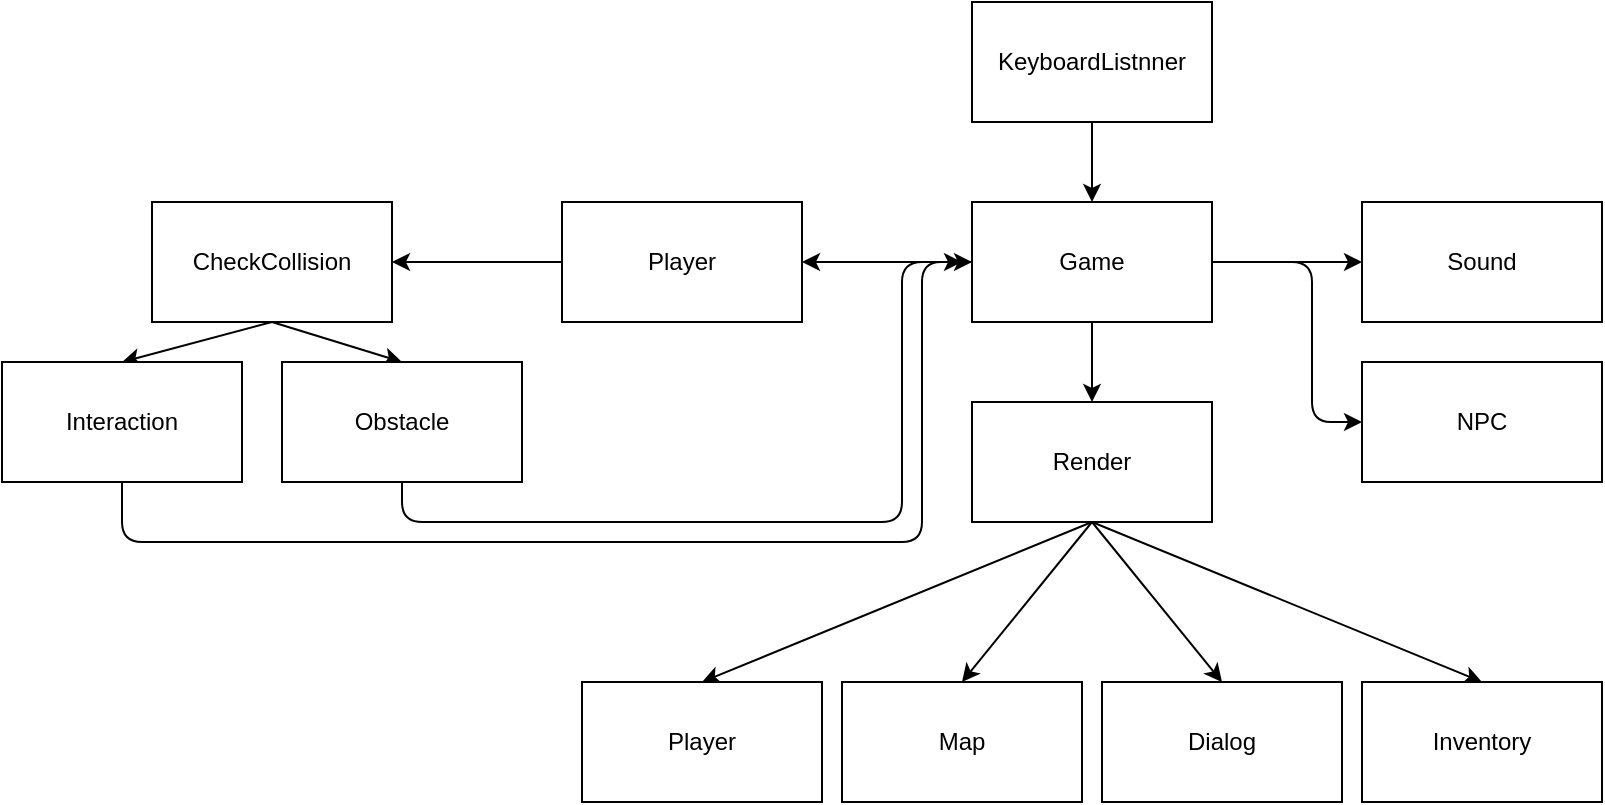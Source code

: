 <mxfile>
    <diagram id="8LR64weYPUb_CqyrwxZa" name="geral">
        <mxGraphModel dx="1020" dy="563" grid="1" gridSize="10" guides="1" tooltips="1" connect="1" arrows="1" fold="1" page="1" pageScale="1" pageWidth="850" pageHeight="1100" math="0" shadow="0">
            <root>
                <mxCell id="0"/>
                <mxCell id="1" parent="0"/>
                <mxCell id="2" style="edgeStyle=none;html=1;entryX=0.5;entryY=0;entryDx=0;entryDy=0;" parent="1" source="3" target="7" edge="1">
                    <mxGeometry relative="1" as="geometry">
                        <Array as="points"/>
                    </mxGeometry>
                </mxCell>
                <mxCell id="3" value="KeyboardListnner" style="whiteSpace=wrap;html=1;" parent="1" vertex="1">
                    <mxGeometry x="510" y="60" width="120" height="60" as="geometry"/>
                </mxCell>
                <mxCell id="4" style="edgeStyle=none;html=1;entryX=0.5;entryY=0;entryDx=0;entryDy=0;" parent="1" source="7" target="12" edge="1">
                    <mxGeometry relative="1" as="geometry">
                        <mxPoint x="680" y="180" as="targetPoint"/>
                        <Array as="points">
                            <mxPoint x="570" y="240"/>
                        </Array>
                    </mxGeometry>
                </mxCell>
                <mxCell id="6" style="edgeStyle=none;html=1;entryX=0;entryY=0.5;entryDx=0;entryDy=0;exitX=1;exitY=0.5;exitDx=0;exitDy=0;" parent="1" source="7" target="17" edge="1">
                    <mxGeometry relative="1" as="geometry"/>
                </mxCell>
                <mxCell id="lIg6WMgvQdVMp1hdeZGJ-56" style="edgeStyle=none;html=1;entryX=1;entryY=0.5;entryDx=0;entryDy=0;" parent="1" source="7" target="lIg6WMgvQdVMp1hdeZGJ-55" edge="1">
                    <mxGeometry relative="1" as="geometry"/>
                </mxCell>
                <mxCell id="lIg6WMgvQdVMp1hdeZGJ-97" style="edgeStyle=none;html=1;entryX=0;entryY=0.5;entryDx=0;entryDy=0;exitX=1;exitY=0.5;exitDx=0;exitDy=0;" parent="1" source="7" target="lIg6WMgvQdVMp1hdeZGJ-96" edge="1">
                    <mxGeometry relative="1" as="geometry">
                        <Array as="points">
                            <mxPoint x="680" y="190"/>
                            <mxPoint x="680" y="270"/>
                        </Array>
                    </mxGeometry>
                </mxCell>
                <mxCell id="7" value="Game" style="whiteSpace=wrap;html=1;" parent="1" vertex="1">
                    <mxGeometry x="510" y="160" width="120" height="60" as="geometry"/>
                </mxCell>
                <mxCell id="8" style="edgeStyle=none;html=1;entryX=0.5;entryY=0;entryDx=0;entryDy=0;exitX=0.5;exitY=1;exitDx=0;exitDy=0;" parent="1" source="12" target="18" edge="1">
                    <mxGeometry relative="1" as="geometry"/>
                </mxCell>
                <mxCell id="9" style="edgeStyle=none;html=1;entryX=0.5;entryY=0;entryDx=0;entryDy=0;exitX=0.5;exitY=1;exitDx=0;exitDy=0;" parent="1" source="12" target="19" edge="1">
                    <mxGeometry relative="1" as="geometry"/>
                </mxCell>
                <mxCell id="10" style="edgeStyle=none;html=1;entryX=0.5;entryY=0;entryDx=0;entryDy=0;exitX=0.5;exitY=1;exitDx=0;exitDy=0;" parent="1" source="12" target="20" edge="1">
                    <mxGeometry relative="1" as="geometry"/>
                </mxCell>
                <mxCell id="11" style="edgeStyle=none;html=1;entryX=0.5;entryY=0;entryDx=0;entryDy=0;exitX=0.5;exitY=1;exitDx=0;exitDy=0;" parent="1" source="12" target="21" edge="1">
                    <mxGeometry relative="1" as="geometry">
                        <mxPoint x="575" y="340" as="targetPoint"/>
                    </mxGeometry>
                </mxCell>
                <mxCell id="12" value="Render" style="whiteSpace=wrap;html=1;" parent="1" vertex="1">
                    <mxGeometry x="510" y="260" width="120" height="60" as="geometry"/>
                </mxCell>
                <mxCell id="13" style="edgeStyle=none;html=1;exitX=0.5;exitY=1;exitDx=0;exitDy=0;entryX=0.5;entryY=0;entryDx=0;entryDy=0;" parent="1" source="15" target="16" edge="1">
                    <mxGeometry relative="1" as="geometry"/>
                </mxCell>
                <mxCell id="14" style="edgeStyle=none;html=1;exitX=0.5;exitY=1;exitDx=0;exitDy=0;entryX=0.5;entryY=0;entryDx=0;entryDy=0;" parent="1" source="15" target="22" edge="1">
                    <mxGeometry relative="1" as="geometry"/>
                </mxCell>
                <mxCell id="15" value="CheckCollision" style="whiteSpace=wrap;html=1;" parent="1" vertex="1">
                    <mxGeometry x="100" y="160" width="120" height="60" as="geometry"/>
                </mxCell>
                <mxCell id="lIg6WMgvQdVMp1hdeZGJ-58" style="edgeStyle=none;html=1;entryX=0;entryY=0.5;entryDx=0;entryDy=0;exitX=0.5;exitY=1;exitDx=0;exitDy=0;" parent="1" source="16" target="7" edge="1">
                    <mxGeometry relative="1" as="geometry">
                        <Array as="points">
                            <mxPoint x="85" y="330"/>
                            <mxPoint x="485" y="330"/>
                            <mxPoint x="485" y="190"/>
                        </Array>
                    </mxGeometry>
                </mxCell>
                <mxCell id="16" value="Interaction" style="whiteSpace=wrap;html=1;" parent="1" vertex="1">
                    <mxGeometry x="25" y="240" width="120" height="60" as="geometry"/>
                </mxCell>
                <mxCell id="17" value="Sound" style="whiteSpace=wrap;html=1;" parent="1" vertex="1">
                    <mxGeometry x="705" y="160" width="120" height="60" as="geometry"/>
                </mxCell>
                <mxCell id="18" value="Player" style="whiteSpace=wrap;html=1;" parent="1" vertex="1">
                    <mxGeometry x="315" y="400" width="120" height="60" as="geometry"/>
                </mxCell>
                <mxCell id="19" value="Dialog" style="whiteSpace=wrap;html=1;" parent="1" vertex="1">
                    <mxGeometry x="575" y="400" width="120" height="60" as="geometry"/>
                </mxCell>
                <mxCell id="20" value="Map" style="whiteSpace=wrap;html=1;" parent="1" vertex="1">
                    <mxGeometry x="445" y="400" width="120" height="60" as="geometry"/>
                </mxCell>
                <mxCell id="21" value="Inventory" style="whiteSpace=wrap;html=1;" parent="1" vertex="1">
                    <mxGeometry x="705" y="400" width="120" height="60" as="geometry"/>
                </mxCell>
                <mxCell id="lIg6WMgvQdVMp1hdeZGJ-59" style="edgeStyle=none;html=1;" parent="1" source="22" edge="1">
                    <mxGeometry relative="1" as="geometry">
                        <mxPoint x="505" y="190" as="targetPoint"/>
                        <Array as="points">
                            <mxPoint x="225" y="320"/>
                            <mxPoint x="475" y="320"/>
                            <mxPoint x="475" y="190"/>
                        </Array>
                    </mxGeometry>
                </mxCell>
                <mxCell id="22" value="Obstacle" style="whiteSpace=wrap;html=1;" parent="1" vertex="1">
                    <mxGeometry x="165" y="240" width="120" height="60" as="geometry"/>
                </mxCell>
                <mxCell id="lIg6WMgvQdVMp1hdeZGJ-57" style="edgeStyle=none;html=1;entryX=1;entryY=0.5;entryDx=0;entryDy=0;" parent="1" source="lIg6WMgvQdVMp1hdeZGJ-55" target="15" edge="1">
                    <mxGeometry relative="1" as="geometry"/>
                </mxCell>
                <mxCell id="lIg6WMgvQdVMp1hdeZGJ-55" value="Player" style="whiteSpace=wrap;html=1;" parent="1" vertex="1">
                    <mxGeometry x="305" y="160" width="120" height="60" as="geometry"/>
                </mxCell>
                <mxCell id="lIg6WMgvQdVMp1hdeZGJ-96" value="NPC" style="whiteSpace=wrap;html=1;" parent="1" vertex="1">
                    <mxGeometry x="705" y="240" width="120" height="60" as="geometry"/>
                </mxCell>
            </root>
        </mxGraphModel>
    </diagram>
    <diagram id="0OkF7zyyvWQIv_wF1lvs" name="Description">
        <mxGraphModel dx="1700" dy="938" grid="1" gridSize="10" guides="1" tooltips="1" connect="1" arrows="1" fold="1" page="1" pageScale="1" pageWidth="850" pageHeight="1100" math="0" shadow="0">
            <root>
                <mxCell id="0"/>
                <mxCell id="1" parent="0"/>
                <mxCell id="gucfgo-sMUrkgnukIVOp-1" style="edgeStyle=none;html=1;" parent="1" source="gucfgo-sMUrkgnukIVOp-2" target="gucfgo-sMUrkgnukIVOp-5" edge="1">
                    <mxGeometry relative="1" as="geometry"/>
                </mxCell>
                <mxCell id="gucfgo-sMUrkgnukIVOp-2" value="InputService" style="swimlane;startSize=20;horizontal=1;containerType=tree;" parent="1" vertex="1">
                    <mxGeometry x="420" y="80" width="220" height="80" as="geometry"/>
                </mxCell>
                <mxCell id="gucfgo-sMUrkgnukIVOp-3" value="&lt;ul&gt;&lt;li&gt;Keyboard&lt;/li&gt;&lt;/ul&gt;" style="text;strokeColor=none;fillColor=none;html=1;whiteSpace=wrap;verticalAlign=middle;overflow=hidden;" parent="gucfgo-sMUrkgnukIVOp-2" vertex="1">
                    <mxGeometry x="1.25" y="20" width="210" height="60" as="geometry"/>
                </mxCell>
                <mxCell id="gucfgo-sMUrkgnukIVOp-4" style="edgeStyle=none;html=1;entryX=0.5;entryY=0;entryDx=0;entryDy=0;" parent="1" source="gucfgo-sMUrkgnukIVOp-5" target="gucfgo-sMUrkgnukIVOp-9" edge="1">
                    <mxGeometry relative="1" as="geometry"/>
                </mxCell>
                <mxCell id="gucfgo-sMUrkgnukIVOp-5" value="GameState" style="swimlane;startSize=20;horizontal=1;containerType=tree;" parent="1" vertex="1">
                    <mxGeometry x="421.25" y="200" width="220" height="130" as="geometry"/>
                </mxCell>
                <mxCell id="gucfgo-sMUrkgnukIVOp-6" value="&lt;ul&gt;&lt;li&gt;Menu&lt;/li&gt;&lt;li&gt;Game&lt;/li&gt;&lt;ul&gt;&lt;li&gt;play&lt;/li&gt;&lt;li&gt;pause&lt;/li&gt;&lt;/ul&gt;&lt;/ul&gt;" style="text;strokeColor=none;fillColor=none;html=1;whiteSpace=wrap;verticalAlign=middle;overflow=hidden;" parent="gucfgo-sMUrkgnukIVOp-5" vertex="1">
                    <mxGeometry x="1.25" y="20" width="218.75" height="110" as="geometry"/>
                </mxCell>
                <mxCell id="gucfgo-sMUrkgnukIVOp-7" value="Menu" style="swimlane;startSize=20;horizontal=1;containerType=tree;" parent="1" vertex="1">
                    <mxGeometry x="100" y="235" width="218.5" height="80" as="geometry"/>
                </mxCell>
                <mxCell id="gucfgo-sMUrkgnukIVOp-8" value="&lt;ul&gt;&lt;li&gt;configs&lt;/li&gt;&lt;li&gt;TODO: completar&lt;/li&gt;&lt;/ul&gt;" style="text;strokeColor=none;fillColor=none;html=1;whiteSpace=wrap;verticalAlign=middle;overflow=hidden;" parent="gucfgo-sMUrkgnukIVOp-7" vertex="1">
                    <mxGeometry x="1.25" y="20" width="210" height="60" as="geometry"/>
                </mxCell>
                <mxCell id="gucfgo-sMUrkgnukIVOp-9" value="Game" style="swimlane;startSize=20;horizontal=1;containerType=tree;" parent="1" vertex="1">
                    <mxGeometry x="421.25" y="400" width="220" height="250" as="geometry"/>
                </mxCell>
                <mxCell id="gucfgo-sMUrkgnukIVOp-10" value="&lt;ul&gt;&lt;li&gt;newGame&lt;/li&gt;&lt;li&gt;Maps&lt;/li&gt;&lt;li&gt;camera&lt;/li&gt;&lt;li&gt;&lt;br&gt;&lt;/li&gt;&lt;/ul&gt;" style="text;strokeColor=none;fillColor=none;html=1;whiteSpace=wrap;verticalAlign=middle;overflow=hidden;" parent="gucfgo-sMUrkgnukIVOp-9" vertex="1">
                    <mxGeometry x="1.25" y="20" width="218.75" height="230" as="geometry"/>
                </mxCell>
                <mxCell id="gucfgo-sMUrkgnukIVOp-11" value="Sound" style="whiteSpace=wrap;html=1;" parent="1" vertex="1">
                    <mxGeometry x="190" y="415" width="120" height="60" as="geometry"/>
                </mxCell>
                <mxCell id="gucfgo-sMUrkgnukIVOp-12" style="edgeStyle=none;html=1;entryX=0.5;entryY=0;entryDx=0;entryDy=0;exitX=0.5;exitY=1;exitDx=0;exitDy=0;" parent="1" source="gucfgo-sMUrkgnukIVOp-19" target="gucfgo-sMUrkgnukIVOp-21" edge="1">
                    <mxGeometry relative="1" as="geometry"/>
                </mxCell>
                <mxCell id="gucfgo-sMUrkgnukIVOp-13" style="edgeStyle=none;html=1;entryX=0.5;entryY=0;entryDx=0;entryDy=0;exitX=0.5;exitY=1;exitDx=0;exitDy=0;" parent="1" source="gucfgo-sMUrkgnukIVOp-19" target="gucfgo-sMUrkgnukIVOp-24" edge="1">
                    <mxGeometry relative="1" as="geometry"/>
                </mxCell>
                <mxCell id="gucfgo-sMUrkgnukIVOp-14" style="edgeStyle=none;html=1;entryX=0.5;entryY=0;entryDx=0;entryDy=0;exitX=0.5;exitY=1;exitDx=0;exitDy=0;" parent="1" source="gucfgo-sMUrkgnukIVOp-19" target="gucfgo-sMUrkgnukIVOp-22" edge="1">
                    <mxGeometry relative="1" as="geometry"/>
                </mxCell>
                <mxCell id="gucfgo-sMUrkgnukIVOp-15" style="edgeStyle=none;html=1;entryX=0.5;entryY=0;entryDx=0;entryDy=0;exitX=0.5;exitY=1;exitDx=0;exitDy=0;" parent="1" source="gucfgo-sMUrkgnukIVOp-19" target="gucfgo-sMUrkgnukIVOp-25" edge="1">
                    <mxGeometry relative="1" as="geometry"/>
                </mxCell>
                <mxCell id="gucfgo-sMUrkgnukIVOp-16" style="edgeStyle=none;html=1;entryX=0.5;entryY=0;entryDx=0;entryDy=0;exitX=0.5;exitY=1;exitDx=0;exitDy=0;" parent="1" source="gucfgo-sMUrkgnukIVOp-19" target="gucfgo-sMUrkgnukIVOp-42" edge="1">
                    <mxGeometry relative="1" as="geometry"/>
                </mxCell>
                <mxCell id="gucfgo-sMUrkgnukIVOp-17" style="edgeStyle=none;html=1;entryX=0.5;entryY=0;entryDx=0;entryDy=0;exitX=0.5;exitY=1;exitDx=0;exitDy=0;" parent="1" source="gucfgo-sMUrkgnukIVOp-19" target="gucfgo-sMUrkgnukIVOp-41" edge="1">
                    <mxGeometry relative="1" as="geometry"/>
                </mxCell>
                <mxCell id="gucfgo-sMUrkgnukIVOp-18" style="edgeStyle=none;html=1;entryX=0.5;entryY=0;entryDx=0;entryDy=0;exitX=0.5;exitY=1;exitDx=0;exitDy=0;" parent="1" source="gucfgo-sMUrkgnukIVOp-19" target="gucfgo-sMUrkgnukIVOp-43" edge="1">
                    <mxGeometry relative="1" as="geometry"/>
                </mxCell>
                <mxCell id="gucfgo-sMUrkgnukIVOp-19" value="Render" style="whiteSpace=wrap;html=1;" parent="1" vertex="1">
                    <mxGeometry x="400" y="1170" width="120" height="60" as="geometry"/>
                </mxCell>
                <mxCell id="gucfgo-sMUrkgnukIVOp-20" style="edgeStyle=none;html=1;entryX=0.5;entryY=0;entryDx=0;entryDy=0;exitX=0.5;exitY=1;exitDx=0;exitDy=0;" parent="1" source="gucfgo-sMUrkgnukIVOp-8" target="gucfgo-sMUrkgnukIVOp-19" edge="1">
                    <mxGeometry relative="1" as="geometry">
                        <Array as="points">
                            <mxPoint x="206" y="340"/>
                            <mxPoint x="60" y="340"/>
                            <mxPoint x="60" y="1120"/>
                            <mxPoint x="460" y="1120"/>
                        </Array>
                    </mxGeometry>
                </mxCell>
                <mxCell id="gucfgo-sMUrkgnukIVOp-21" value="Player" style="whiteSpace=wrap;html=1;" parent="1" vertex="1">
                    <mxGeometry x="10" y="1320" width="120" height="60" as="geometry"/>
                </mxCell>
                <mxCell id="gucfgo-sMUrkgnukIVOp-22" value="Dialog" style="whiteSpace=wrap;html=1;" parent="1" vertex="1">
                    <mxGeometry x="270" y="1320" width="120" height="60" as="geometry"/>
                </mxCell>
                <mxCell id="gucfgo-sMUrkgnukIVOp-23" style="edgeStyle=none;html=1;entryX=0.5;entryY=0;entryDx=0;entryDy=0;exitX=0.5;exitY=1;exitDx=0;exitDy=0;" parent="1" source="gucfgo-sMUrkgnukIVOp-24" target="gucfgo-sMUrkgnukIVOp-44" edge="1">
                    <mxGeometry relative="1" as="geometry">
                        <Array as="points">
                            <mxPoint x="200" y="1440"/>
                            <mxPoint x="460" y="1440"/>
                        </Array>
                    </mxGeometry>
                </mxCell>
                <mxCell id="gucfgo-sMUrkgnukIVOp-24" value="Map" style="whiteSpace=wrap;html=1;" parent="1" vertex="1">
                    <mxGeometry x="140" y="1320" width="120" height="60" as="geometry"/>
                </mxCell>
                <mxCell id="gucfgo-sMUrkgnukIVOp-25" value="Inventory" style="whiteSpace=wrap;html=1;" parent="1" vertex="1">
                    <mxGeometry x="400" y="1320" width="120" height="60" as="geometry"/>
                </mxCell>
                <mxCell id="gucfgo-sMUrkgnukIVOp-26" style="edgeStyle=none;html=1;entryX=1;entryY=0.5;entryDx=0;entryDy=0;" parent="1" source="gucfgo-sMUrkgnukIVOp-6" target="gucfgo-sMUrkgnukIVOp-7" edge="1">
                    <mxGeometry relative="1" as="geometry"/>
                </mxCell>
                <mxCell id="gucfgo-sMUrkgnukIVOp-27" value="Player" style="swimlane;startSize=20;horizontal=1;containerType=tree;" parent="1" vertex="1">
                    <mxGeometry x="630" y="710" width="220" height="240" as="geometry"/>
                </mxCell>
                <mxCell id="gucfgo-sMUrkgnukIVOp-28" value="&lt;ul&gt;&lt;li&gt;Interaction&lt;/li&gt;&lt;li&gt;handle_movement&lt;/li&gt;&lt;li&gt;get_skills&lt;/li&gt;&lt;li&gt;get_skills_decription&lt;/li&gt;&lt;li&gt;set_skills&lt;/li&gt;&lt;li&gt;roll_skill_scheck&lt;/li&gt;&lt;li&gt;reduce_attribute&lt;/li&gt;&lt;li&gt;raise_experience&lt;/li&gt;&lt;li&gt;draw&lt;/li&gt;&lt;/ul&gt;" style="text;strokeColor=none;fillColor=none;html=1;whiteSpace=wrap;verticalAlign=middle;overflow=hidden;" parent="gucfgo-sMUrkgnukIVOp-27" vertex="1">
                    <mxGeometry x="1.25" y="20" width="218.75" height="220" as="geometry"/>
                </mxCell>
                <mxCell id="gucfgo-sMUrkgnukIVOp-29" value="CheckColiision" style="swimlane;startSize=20;horizontal=1;containerType=tree;" parent="1" vertex="1">
                    <mxGeometry x="160" y="820" width="220" height="90" as="geometry"/>
                </mxCell>
                <mxCell id="gucfgo-sMUrkgnukIVOp-30" value="&lt;ul&gt;&lt;li&gt;Interaction&lt;/li&gt;&lt;li&gt;Obstacle&lt;/li&gt;&lt;/ul&gt;" style="text;strokeColor=none;fillColor=none;html=1;whiteSpace=wrap;verticalAlign=middle;overflow=hidden;" parent="gucfgo-sMUrkgnukIVOp-29" vertex="1">
                    <mxGeometry x="1.25" y="20" width="218.75" height="70" as="geometry"/>
                </mxCell>
                <mxCell id="gucfgo-sMUrkgnukIVOp-33" style="edgeStyle=none;html=1;entryX=1;entryY=0.5;entryDx=0;entryDy=0;exitX=0;exitY=0.5;exitDx=0;exitDy=0;" parent="1" source="gucfgo-sMUrkgnukIVOp-10" target="gucfgo-sMUrkgnukIVOp-11" edge="1">
                    <mxGeometry relative="1" as="geometry">
                        <Array as="points">
                            <mxPoint x="340" y="535"/>
                            <mxPoint x="340" y="445"/>
                        </Array>
                    </mxGeometry>
                </mxCell>
                <mxCell id="gucfgo-sMUrkgnukIVOp-34" style="edgeStyle=none;html=1;entryX=0.5;entryY=0;entryDx=0;entryDy=0;exitX=0.5;exitY=1;exitDx=0;exitDy=0;" parent="1" source="gucfgo-sMUrkgnukIVOp-10" target="gucfgo-sMUrkgnukIVOp-19" edge="1">
                    <mxGeometry relative="1" as="geometry">
                        <mxPoint x="540" y="720" as="sourcePoint"/>
                        <Array as="points">
                            <mxPoint x="530" y="1110"/>
                            <mxPoint x="460" y="1110"/>
                        </Array>
                    </mxGeometry>
                </mxCell>
                <mxCell id="gucfgo-sMUrkgnukIVOp-35" style="edgeStyle=none;html=1;exitX=0.5;exitY=1;exitDx=0;exitDy=0;" parent="1" source="QkTSSyqkzoJ9B_Fw1d_s-2" edge="1">
                    <mxGeometry relative="1" as="geometry">
                        <mxPoint x="460" y="1172.133" as="targetPoint"/>
                        <Array as="points">
                            <mxPoint x="220" y="650"/>
                            <mxPoint x="70" y="650"/>
                            <mxPoint x="70" y="1110"/>
                            <mxPoint x="460" y="1110"/>
                        </Array>
                        <mxPoint x="220.625" y="690" as="sourcePoint"/>
                    </mxGeometry>
                </mxCell>
                <mxCell id="gucfgo-sMUrkgnukIVOp-36" style="edgeStyle=none;html=1;exitX=0.5;exitY=1;exitDx=0;exitDy=0;entryX=0.5;entryY=0;entryDx=0;entryDy=0;" parent="1" source="gucfgo-sMUrkgnukIVOp-30" target="gucfgo-sMUrkgnukIVOp-9" edge="1">
                    <mxGeometry relative="1" as="geometry">
                        <mxPoint x="520" y="641.467" as="targetPoint"/>
                        <Array as="points">
                            <mxPoint x="270" y="930"/>
                            <mxPoint x="400" y="930"/>
                            <mxPoint x="400" y="360"/>
                            <mxPoint x="531" y="360"/>
                        </Array>
                    </mxGeometry>
                </mxCell>
                <mxCell id="gucfgo-sMUrkgnukIVOp-37" style="edgeStyle=none;html=1;exitX=0;exitY=0.5;exitDx=0;exitDy=0;entryX=0.5;entryY=0;entryDx=0;entryDy=0;" parent="1" source="gucfgo-sMUrkgnukIVOp-10" target="QkTSSyqkzoJ9B_Fw1d_s-2" edge="1">
                    <mxGeometry relative="1" as="geometry">
                        <mxPoint x="420" y="540" as="sourcePoint"/>
                        <Array as="points">
                            <mxPoint x="380" y="535"/>
                            <mxPoint x="220" y="535"/>
                        </Array>
                        <mxPoint x="220" y="570" as="targetPoint"/>
                    </mxGeometry>
                </mxCell>
                <mxCell id="gucfgo-sMUrkgnukIVOp-38" style="edgeStyle=none;html=1;entryX=0.5;entryY=0;entryDx=0;entryDy=0;exitX=0.5;exitY=1;exitDx=0;exitDy=0;" parent="1" source="gucfgo-sMUrkgnukIVOp-10" target="gucfgo-sMUrkgnukIVOp-27" edge="1">
                    <mxGeometry relative="1" as="geometry">
                        <Array as="points">
                            <mxPoint x="532" y="680"/>
                            <mxPoint x="740" y="680"/>
                        </Array>
                    </mxGeometry>
                </mxCell>
                <mxCell id="gucfgo-sMUrkgnukIVOp-39" style="edgeStyle=none;html=1;entryX=0.5;entryY=0;entryDx=0;entryDy=0;exitX=0.5;exitY=1;exitDx=0;exitDy=0;" parent="1" source="gucfgo-sMUrkgnukIVOp-28" target="gucfgo-sMUrkgnukIVOp-29" edge="1">
                    <mxGeometry relative="1" as="geometry">
                        <Array as="points">
                            <mxPoint x="740" y="970"/>
                            <mxPoint x="610" y="970"/>
                            <mxPoint x="610" y="800"/>
                            <mxPoint x="270" y="800"/>
                        </Array>
                    </mxGeometry>
                </mxCell>
                <mxCell id="gucfgo-sMUrkgnukIVOp-40" style="edgeStyle=none;html=1;entryX=0.5;entryY=0;entryDx=0;entryDy=0;exitX=0.5;exitY=1;exitDx=0;exitDy=0;" parent="1" source="QkTSSyqkzoJ9B_Fw1d_s-2" target="gucfgo-sMUrkgnukIVOp-29" edge="1">
                    <mxGeometry relative="1" as="geometry">
                        <Array as="points">
                            <mxPoint x="240" y="640"/>
                            <mxPoint x="270" y="640"/>
                        </Array>
                        <mxPoint x="220.625" y="690" as="sourcePoint"/>
                    </mxGeometry>
                </mxCell>
                <mxCell id="gucfgo-sMUrkgnukIVOp-41" value="Menu" style="whiteSpace=wrap;html=1;" parent="1" vertex="1">
                    <mxGeometry x="660" y="1320" width="120" height="60" as="geometry"/>
                </mxCell>
                <mxCell id="gucfgo-sMUrkgnukIVOp-42" value="NPC" style="whiteSpace=wrap;html=1;" parent="1" vertex="1">
                    <mxGeometry x="530" y="1320" width="120" height="60" as="geometry"/>
                </mxCell>
                <mxCell id="gucfgo-sMUrkgnukIVOp-43" value="*******" style="whiteSpace=wrap;html=1;" parent="1" vertex="1">
                    <mxGeometry x="790" y="1320" width="120" height="60" as="geometry"/>
                </mxCell>
                <mxCell id="gucfgo-sMUrkgnukIVOp-44" value="AnimationSequence" style="whiteSpace=wrap;html=1;" parent="1" vertex="1">
                    <mxGeometry x="400" y="1480" width="120" height="60" as="geometry"/>
                </mxCell>
                <mxCell id="gucfgo-sMUrkgnukIVOp-45" value="Inventory" style="swimlane;startSize=20;horizontal=1;containerType=tree;" parent="1" vertex="1">
                    <mxGeometry x="900" y="820" width="220" height="130" as="geometry"/>
                </mxCell>
                <mxCell id="gucfgo-sMUrkgnukIVOp-46" value="&lt;ul&gt;&lt;li&gt;addItem&lt;/li&gt;&lt;li&gt;removeItem&lt;/li&gt;&lt;li&gt;has_item&lt;/li&gt;&lt;/ul&gt;" style="text;strokeColor=none;fillColor=none;html=1;whiteSpace=wrap;verticalAlign=middle;overflow=hidden;" parent="gucfgo-sMUrkgnukIVOp-45" vertex="1">
                    <mxGeometry x="1.25" y="20" width="218.75" height="110" as="geometry"/>
                </mxCell>
                <mxCell id="gucfgo-sMUrkgnukIVOp-47" style="edgeStyle=none;html=1;entryX=0.5;entryY=0;entryDx=0;entryDy=0;" parent="1" target="gucfgo-sMUrkgnukIVOp-45" edge="1">
                    <mxGeometry relative="1" as="geometry">
                        <mxPoint x="850" y="795" as="sourcePoint"/>
                        <Array as="points">
                            <mxPoint x="1010" y="795"/>
                        </Array>
                    </mxGeometry>
                </mxCell>
                <mxCell id="gucfgo-sMUrkgnukIVOp-48" style="edgeStyle=none;html=1;entryX=0.5;entryY=1;entryDx=0;entryDy=0;exitX=0.5;exitY=1;exitDx=0;exitDy=0;" parent="1" source="QkTSSyqkzoJ9B_Fw1d_s-2" target="gucfgo-sMUrkgnukIVOp-11" edge="1">
                    <mxGeometry relative="1" as="geometry">
                        <Array as="points">
                            <mxPoint x="200" y="640"/>
                            <mxPoint x="70" y="640"/>
                            <mxPoint x="70" y="500"/>
                            <mxPoint x="250" y="500"/>
                        </Array>
                        <mxPoint x="220.625" y="690" as="sourcePoint"/>
                    </mxGeometry>
                </mxCell>
                <mxCell id="QkTSSyqkzoJ9B_Fw1d_s-2" value="NPC" style="whiteSpace=wrap;html=1;" parent="1" vertex="1">
                    <mxGeometry x="160" y="560" width="120" height="60" as="geometry"/>
                </mxCell>
                <mxCell id="QkTSSyqkzoJ9B_Fw1d_s-4" style="edgeStyle=none;html=1;exitX=0.5;exitY=1;exitDx=0;exitDy=0;" parent="1" source="gucfgo-sMUrkgnukIVOp-46" edge="1">
                    <mxGeometry relative="1" as="geometry">
                        <mxPoint x="460" y="1170" as="targetPoint"/>
                        <Array as="points">
                            <mxPoint x="1011" y="1120"/>
                            <mxPoint x="460" y="1120"/>
                        </Array>
                    </mxGeometry>
                </mxCell>
            </root>
        </mxGraphModel>
    </diagram>
    <diagram id="FN7CHeMMkafjizUn6fDp" name="ultimate_version">
        <mxGraphModel dx="2914" dy="1609" grid="1" gridSize="10" guides="1" tooltips="1" connect="1" arrows="1" fold="1" page="1" pageScale="1" pageWidth="850" pageHeight="1100" math="0" shadow="0">
            <root>
                <mxCell id="0"/>
                <mxCell id="1" parent="0"/>
                <mxCell id="gQmyhxpNSCJtVzkYMtI4-3" style="edgeStyle=none;html=1;entryX=0.5;entryY=0;entryDx=0;entryDy=0;exitX=0;exitY=0.5;exitDx=0;exitDy=0;" edge="1" parent="1" source="gQmyhxpNSCJtVzkYMtI4-1" target="gQmyhxpNSCJtVzkYMtI4-2">
                    <mxGeometry relative="1" as="geometry"/>
                </mxCell>
                <mxCell id="G_P33UhY9DOZc6-SYV_O-17" style="edgeStyle=none;html=1;exitX=0.5;exitY=1;exitDx=0;exitDy=0;entryX=0;entryY=0.5;entryDx=0;entryDy=0;" edge="1" parent="1" source="gQmyhxpNSCJtVzkYMtI4-1" target="G_P33UhY9DOZc6-SYV_O-15">
                    <mxGeometry relative="1" as="geometry"/>
                </mxCell>
                <mxCell id="G_P33UhY9DOZc6-SYV_O-18" style="edgeStyle=none;html=1;entryX=0.5;entryY=0;entryDx=0;entryDy=0;exitX=0;exitY=0.5;exitDx=0;exitDy=0;" edge="1" parent="1" source="gQmyhxpNSCJtVzkYMtI4-1" target="G_P33UhY9DOZc6-SYV_O-1">
                    <mxGeometry relative="1" as="geometry">
                        <mxPoint x="390" y="270" as="sourcePoint"/>
                    </mxGeometry>
                </mxCell>
                <mxCell id="G_P33UhY9DOZc6-SYV_O-20" style="edgeStyle=none;html=1;entryX=0.5;entryY=0;entryDx=0;entryDy=0;exitX=0.5;exitY=1;exitDx=0;exitDy=0;" edge="1" parent="1" source="gQmyhxpNSCJtVzkYMtI4-1" target="G_P33UhY9DOZc6-SYV_O-19">
                    <mxGeometry relative="1" as="geometry"/>
                </mxCell>
                <mxCell id="gQmyhxpNSCJtVzkYMtI4-1" value="Game" style="whiteSpace=wrap;html=1;" vertex="1" parent="1">
                    <mxGeometry x="640" y="300" width="120" height="60" as="geometry"/>
                </mxCell>
                <mxCell id="gQmyhxpNSCJtVzkYMtI4-2" value="CollisionService" style="whiteSpace=wrap;html=1;" vertex="1" parent="1">
                    <mxGeometry x="50" y="300" width="120" height="60" as="geometry"/>
                </mxCell>
                <mxCell id="G_P33UhY9DOZc6-SYV_O-2" style="edgeStyle=none;html=1;exitX=0.5;exitY=0;exitDx=0;exitDy=0;entryX=0;entryY=0.5;entryDx=0;entryDy=0;" edge="1" parent="1" source="G_P33UhY9DOZc6-SYV_O-1" target="gQmyhxpNSCJtVzkYMtI4-1">
                    <mxGeometry relative="1" as="geometry">
                        <mxPoint x="290" y="220" as="targetPoint"/>
                    </mxGeometry>
                </mxCell>
                <mxCell id="G_P33UhY9DOZc6-SYV_O-1" value="Observer" style="whiteSpace=wrap;html=1;" vertex="1" parent="1">
                    <mxGeometry x="230" y="340" width="120" height="60" as="geometry"/>
                </mxCell>
                <mxCell id="G_P33UhY9DOZc6-SYV_O-4" style="edgeStyle=none;html=1;entryX=0.5;entryY=1;entryDx=0;entryDy=0;exitX=0.5;exitY=0;exitDx=0;exitDy=0;" edge="1" parent="1" source="G_P33UhY9DOZc6-SYV_O-3" target="G_P33UhY9DOZc6-SYV_O-1">
                    <mxGeometry relative="1" as="geometry">
                        <mxPoint x="300" y="640" as="sourcePoint"/>
                    </mxGeometry>
                </mxCell>
                <mxCell id="G_P33UhY9DOZc6-SYV_O-3" value="SoundService" style="whiteSpace=wrap;html=1;" vertex="1" parent="1">
                    <mxGeometry x="140" y="430" width="120" height="60" as="geometry"/>
                </mxCell>
                <mxCell id="G_P33UhY9DOZc6-SYV_O-6" style="edgeStyle=none;html=1;entryX=0.5;entryY=1;entryDx=0;entryDy=0;exitX=0.5;exitY=0;exitDx=0;exitDy=0;" edge="1" parent="1" source="G_P33UhY9DOZc6-SYV_O-5" target="G_P33UhY9DOZc6-SYV_O-1">
                    <mxGeometry relative="1" as="geometry"/>
                </mxCell>
                <mxCell id="G_P33UhY9DOZc6-SYV_O-5" value="HUD" style="whiteSpace=wrap;html=1;" vertex="1" parent="1">
                    <mxGeometry x="280" y="540" width="120" height="60" as="geometry"/>
                </mxCell>
                <mxCell id="G_P33UhY9DOZc6-SYV_O-8" style="edgeStyle=none;html=1;exitX=0.5;exitY=0;exitDx=0;exitDy=0;entryX=0.5;entryY=1;entryDx=0;entryDy=0;" edge="1" parent="1" source="G_P33UhY9DOZc6-SYV_O-7" target="G_P33UhY9DOZc6-SYV_O-1">
                    <mxGeometry relative="1" as="geometry">
                        <mxPoint x="410" y="420" as="targetPoint"/>
                    </mxGeometry>
                </mxCell>
                <mxCell id="G_P33UhY9DOZc6-SYV_O-7" value="Invenctory" style="whiteSpace=wrap;html=1;" vertex="1" parent="1">
                    <mxGeometry x="440" y="570" width="120" height="60" as="geometry"/>
                </mxCell>
                <mxCell id="G_P33UhY9DOZc6-SYV_O-28" style="edgeStyle=none;html=1;entryX=0.5;entryY=0;entryDx=0;entryDy=0;exitX=0.5;exitY=1;exitDx=0;exitDy=0;" edge="1" parent="1" source="G_P33UhY9DOZc6-SYV_O-9" target="G_P33UhY9DOZc6-SYV_O-7">
                    <mxGeometry relative="1" as="geometry"/>
                </mxCell>
                <mxCell id="G_P33UhY9DOZc6-SYV_O-9" value="Item" style="whiteSpace=wrap;html=1;" vertex="1" parent="1">
                    <mxGeometry x="440" y="370" width="120" height="60" as="geometry"/>
                </mxCell>
                <mxCell id="G_P33UhY9DOZc6-SYV_O-12" style="edgeStyle=none;html=1;entryX=0.5;entryY=1;entryDx=0;entryDy=0;" edge="1" parent="1" source="G_P33UhY9DOZc6-SYV_O-11" target="gQmyhxpNSCJtVzkYMtI4-1">
                    <mxGeometry relative="1" as="geometry"/>
                </mxCell>
                <mxCell id="G_P33UhY9DOZc6-SYV_O-11" value="GameState" style="whiteSpace=wrap;html=1;" vertex="1" parent="1">
                    <mxGeometry x="600" y="390" width="120" height="60" as="geometry"/>
                </mxCell>
                <mxCell id="G_P33UhY9DOZc6-SYV_O-14" style="edgeStyle=none;html=1;entryX=0.5;entryY=0;entryDx=0;entryDy=0;exitX=0;exitY=0.5;exitDx=0;exitDy=0;" edge="1" parent="1" source="G_P33UhY9DOZc6-SYV_O-13" target="gQmyhxpNSCJtVzkYMtI4-1">
                    <mxGeometry relative="1" as="geometry"/>
                </mxCell>
                <mxCell id="G_P33UhY9DOZc6-SYV_O-13" value="InputService" style="whiteSpace=wrap;html=1;" vertex="1" parent="1">
                    <mxGeometry x="540" y="120" width="120" height="60" as="geometry"/>
                </mxCell>
                <mxCell id="G_P33UhY9DOZc6-SYV_O-15" value="RenderService" style="whiteSpace=wrap;html=1;" vertex="1" parent="1">
                    <mxGeometry x="730" y="200" width="120" height="60" as="geometry"/>
                </mxCell>
                <mxCell id="G_P33UhY9DOZc6-SYV_O-25" style="edgeStyle=none;html=1;entryX=0.5;entryY=0;entryDx=0;entryDy=0;exitX=0.5;exitY=1;exitDx=0;exitDy=0;" edge="1" parent="1" source="G_P33UhY9DOZc6-SYV_O-19" target="G_P33UhY9DOZc6-SYV_O-7">
                    <mxGeometry relative="1" as="geometry"/>
                </mxCell>
                <mxCell id="G_P33UhY9DOZc6-SYV_O-29" style="edgeStyle=none;html=1;entryX=0.5;entryY=0;entryDx=0;entryDy=0;exitX=0.5;exitY=1;exitDx=0;exitDy=0;" edge="1" parent="1" source="G_P33UhY9DOZc6-SYV_O-19" target="G_P33UhY9DOZc6-SYV_O-5">
                    <mxGeometry relative="1" as="geometry"/>
                </mxCell>
                <mxCell id="G_P33UhY9DOZc6-SYV_O-19" value="Player" style="whiteSpace=wrap;html=1;" vertex="1" parent="1">
                    <mxGeometry x="740" y="390" width="120" height="60" as="geometry"/>
                </mxCell>
                <mxCell id="G_P33UhY9DOZc6-SYV_O-22" style="edgeStyle=none;html=1;entryX=1;entryY=0.5;entryDx=0;entryDy=0;exitX=0;exitY=0.5;exitDx=0;exitDy=0;" edge="1" parent="1" source="G_P33UhY9DOZc6-SYV_O-21" target="gQmyhxpNSCJtVzkYMtI4-1">
                    <mxGeometry relative="1" as="geometry"/>
                </mxCell>
                <mxCell id="G_P33UhY9DOZc6-SYV_O-24" style="edgeStyle=none;html=1;entryX=0.5;entryY=0;entryDx=0;entryDy=0;" edge="1" parent="1" target="G_P33UhY9DOZc6-SYV_O-23">
                    <mxGeometry relative="1" as="geometry">
                        <mxPoint x="950" y="230" as="sourcePoint"/>
                    </mxGeometry>
                </mxCell>
                <mxCell id="G_P33UhY9DOZc6-SYV_O-21" value="Map" style="whiteSpace=wrap;html=1;" vertex="1" parent="1">
                    <mxGeometry x="890" y="170" width="120" height="60" as="geometry"/>
                </mxCell>
                <mxCell id="G_P33UhY9DOZc6-SYV_O-23" value="Tile" style="whiteSpace=wrap;html=1;" vertex="1" parent="1">
                    <mxGeometry x="880" y="260" width="120" height="60" as="geometry"/>
                </mxCell>
                <mxCell id="G_P33UhY9DOZc6-SYV_O-31" style="edgeStyle=none;html=1;entryX=0.5;entryY=0;entryDx=0;entryDy=0;exitX=0.5;exitY=1;exitDx=0;exitDy=0;" edge="1" parent="1" source="G_P33UhY9DOZc6-SYV_O-30" target="G_P33UhY9DOZc6-SYV_O-19">
                    <mxGeometry relative="1" as="geometry"/>
                </mxCell>
                <mxCell id="G_P33UhY9DOZc6-SYV_O-34" style="edgeStyle=none;html=1;entryX=0.5;entryY=0;entryDx=0;entryDy=0;exitX=0.5;exitY=1;exitDx=0;exitDy=0;" edge="1" parent="1" source="G_P33UhY9DOZc6-SYV_O-30" target="G_P33UhY9DOZc6-SYV_O-33">
                    <mxGeometry relative="1" as="geometry"/>
                </mxCell>
                <mxCell id="G_P33UhY9DOZc6-SYV_O-36" style="edgeStyle=none;html=1;entryX=0.5;entryY=0;entryDx=0;entryDy=0;exitX=0.5;exitY=1;exitDx=0;exitDy=0;" edge="1" parent="1" source="G_P33UhY9DOZc6-SYV_O-30" target="G_P33UhY9DOZc6-SYV_O-35">
                    <mxGeometry relative="1" as="geometry"/>
                </mxCell>
                <mxCell id="G_P33UhY9DOZc6-SYV_O-38" style="edgeStyle=none;html=1;entryX=0.5;entryY=0;entryDx=0;entryDy=0;exitX=0.5;exitY=1;exitDx=0;exitDy=0;" edge="1" parent="1" source="G_P33UhY9DOZc6-SYV_O-30" target="G_P33UhY9DOZc6-SYV_O-37">
                    <mxGeometry relative="1" as="geometry"/>
                </mxCell>
                <mxCell id="G_P33UhY9DOZc6-SYV_O-30" value="Entity" style="whiteSpace=wrap;html=1;" vertex="1" parent="1">
                    <mxGeometry x="1080" y="300" width="120" height="60" as="geometry"/>
                </mxCell>
                <mxCell id="G_P33UhY9DOZc6-SYV_O-33" value="NPC" style="whiteSpace=wrap;html=1;" vertex="1" parent="1">
                    <mxGeometry x="960" y="420" width="120" height="60" as="geometry"/>
                </mxCell>
                <mxCell id="G_P33UhY9DOZc6-SYV_O-35" value="DialogManager" style="whiteSpace=wrap;html=1;" vertex="1" parent="1">
                    <mxGeometry x="1110" y="420" width="120" height="60" as="geometry"/>
                </mxCell>
                <mxCell id="G_P33UhY9DOZc6-SYV_O-37" value="Enimy" style="whiteSpace=wrap;html=1;" vertex="1" parent="1">
                    <mxGeometry x="1260" y="420" width="120" height="60" as="geometry"/>
                </mxCell>
                <mxCell id="G_P33UhY9DOZc6-SYV_O-46" style="edgeStyle=none;html=1;entryX=0.5;entryY=0;entryDx=0;entryDy=0;" edge="1" parent="1" target="G_P33UhY9DOZc6-SYV_O-40">
                    <mxGeometry relative="1" as="geometry">
                        <mxPoint x="2010" y="160" as="sourcePoint"/>
                    </mxGeometry>
                </mxCell>
                <mxCell id="G_P33UhY9DOZc6-SYV_O-47" style="edgeStyle=none;html=1;entryX=0.5;entryY=0;entryDx=0;entryDy=0;exitX=0.5;exitY=1;exitDx=0;exitDy=0;" edge="1" parent="1" source="G_P33UhY9DOZc6-SYV_O-39" target="G_P33UhY9DOZc6-SYV_O-41">
                    <mxGeometry relative="1" as="geometry"/>
                </mxCell>
                <mxCell id="G_P33UhY9DOZc6-SYV_O-48" style="edgeStyle=none;html=1;entryX=0.5;entryY=0;entryDx=0;entryDy=0;exitX=0.5;exitY=1;exitDx=0;exitDy=0;" edge="1" parent="1" source="G_P33UhY9DOZc6-SYV_O-39" target="G_P33UhY9DOZc6-SYV_O-42">
                    <mxGeometry relative="1" as="geometry"/>
                </mxCell>
                <mxCell id="G_P33UhY9DOZc6-SYV_O-39" value="State" style="whiteSpace=wrap;html=1;" vertex="1" parent="1">
                    <mxGeometry x="1950" y="100" width="120" height="60" as="geometry"/>
                </mxCell>
                <mxCell id="G_P33UhY9DOZc6-SYV_O-43" style="edgeStyle=none;html=1;entryX=0.5;entryY=1;entryDx=0;entryDy=0;exitX=0.5;exitY=0;exitDx=0;exitDy=0;" edge="1" parent="1" source="G_P33UhY9DOZc6-SYV_O-40" target="G_P33UhY9DOZc6-SYV_O-39">
                    <mxGeometry relative="1" as="geometry"/>
                </mxCell>
                <mxCell id="G_P33UhY9DOZc6-SYV_O-40" value="MenuState" style="whiteSpace=wrap;html=1;" vertex="1" parent="1">
                    <mxGeometry x="1780" y="250" width="120" height="60" as="geometry"/>
                </mxCell>
                <mxCell id="G_P33UhY9DOZc6-SYV_O-44" style="edgeStyle=none;html=1;entryX=0.5;entryY=1;entryDx=0;entryDy=0;exitX=0.5;exitY=0;exitDx=0;exitDy=0;" edge="1" parent="1" source="G_P33UhY9DOZc6-SYV_O-41" target="G_P33UhY9DOZc6-SYV_O-39">
                    <mxGeometry relative="1" as="geometry"/>
                </mxCell>
                <mxCell id="G_P33UhY9DOZc6-SYV_O-41" value="PlayingState" style="whiteSpace=wrap;html=1;" vertex="1" parent="1">
                    <mxGeometry x="1950" y="250" width="120" height="60" as="geometry"/>
                </mxCell>
                <mxCell id="G_P33UhY9DOZc6-SYV_O-45" style="edgeStyle=none;html=1;entryX=0.5;entryY=1;entryDx=0;entryDy=0;exitX=0.5;exitY=0;exitDx=0;exitDy=0;" edge="1" parent="1" source="G_P33UhY9DOZc6-SYV_O-42" target="G_P33UhY9DOZc6-SYV_O-39">
                    <mxGeometry relative="1" as="geometry"/>
                </mxCell>
                <mxCell id="G_P33UhY9DOZc6-SYV_O-42" value="PausedState" style="whiteSpace=wrap;html=1;" vertex="1" parent="1">
                    <mxGeometry x="2110" y="250" width="120" height="60" as="geometry"/>
                </mxCell>
            </root>
        </mxGraphModel>
    </diagram>
</mxfile>